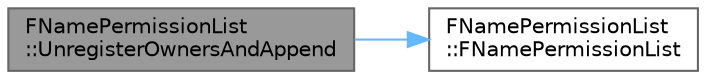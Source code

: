 digraph "FNamePermissionList::UnregisterOwnersAndAppend"
{
 // INTERACTIVE_SVG=YES
 // LATEX_PDF_SIZE
  bgcolor="transparent";
  edge [fontname=Helvetica,fontsize=10,labelfontname=Helvetica,labelfontsize=10];
  node [fontname=Helvetica,fontsize=10,shape=box,height=0.2,width=0.4];
  rankdir="LR";
  Node1 [id="Node000001",label="FNamePermissionList\l::UnregisterOwnersAndAppend",height=0.2,width=0.4,color="gray40", fillcolor="grey60", style="filled", fontcolor="black",tooltip="Unregisters specified owners then adds specified filters in one operation (to avoid multiple filters ..."];
  Node1 -> Node2 [id="edge1_Node000001_Node000002",color="steelblue1",style="solid",tooltip=" "];
  Node2 [id="Node000002",label="FNamePermissionList\l::FNamePermissionList",height=0.2,width=0.4,color="grey40", fillcolor="white", style="filled",URL="$de/d85/classFNamePermissionList.html#a29848632f9e7f15322b3d61a5fb233c6",tooltip=" "];
}
